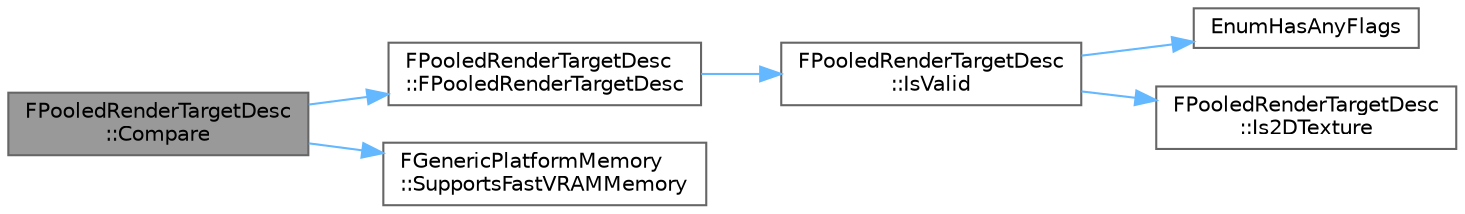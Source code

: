 digraph "FPooledRenderTargetDesc::Compare"
{
 // INTERACTIVE_SVG=YES
 // LATEX_PDF_SIZE
  bgcolor="transparent";
  edge [fontname=Helvetica,fontsize=10,labelfontname=Helvetica,labelfontsize=10];
  node [fontname=Helvetica,fontsize=10,shape=box,height=0.2,width=0.4];
  rankdir="LR";
  Node1 [id="Node000001",label="FPooledRenderTargetDesc\l::Compare",height=0.2,width=0.4,color="gray40", fillcolor="grey60", style="filled", fontcolor="black",tooltip="Comparison operator to test if a render target can be reused."];
  Node1 -> Node2 [id="edge1_Node000001_Node000002",color="steelblue1",style="solid",tooltip=" "];
  Node2 [id="Node000002",label="FPooledRenderTargetDesc\l::FPooledRenderTargetDesc",height=0.2,width=0.4,color="grey40", fillcolor="white", style="filled",URL="$df/dc6/structFPooledRenderTargetDesc.html#ad6e233ee21c3a3103d941ee92cf7f945",tooltip="Default constructor, use one of the factory functions below to make a valid description."];
  Node2 -> Node3 [id="edge2_Node000002_Node000003",color="steelblue1",style="solid",tooltip=" "];
  Node3 [id="Node000003",label="FPooledRenderTargetDesc\l::IsValid",height=0.2,width=0.4,color="grey40", fillcolor="white", style="filled",URL="$df/dc6/structFPooledRenderTargetDesc.html#a10c2f4fafb449e658d5c560ff77eedbc",tooltip=" "];
  Node3 -> Node4 [id="edge3_Node000003_Node000004",color="steelblue1",style="solid",tooltip=" "];
  Node4 [id="Node000004",label="EnumHasAnyFlags",height=0.2,width=0.4,color="grey40", fillcolor="white", style="filled",URL="$d8/de7/EnumClassFlags_8h.html#a584482cc5c314e3e8ea8d24c7adf9f6e",tooltip=" "];
  Node3 -> Node5 [id="edge4_Node000003_Node000005",color="steelblue1",style="solid",tooltip=" "];
  Node5 [id="Node000005",label="FPooledRenderTargetDesc\l::Is2DTexture",height=0.2,width=0.4,color="grey40", fillcolor="white", style="filled",URL="$df/dc6/structFPooledRenderTargetDesc.html#ace5d79f6421ab8ae527c80d66ceb5894",tooltip=" "];
  Node1 -> Node6 [id="edge5_Node000001_Node000006",color="steelblue1",style="solid",tooltip=" "];
  Node6 [id="Node000006",label="FGenericPlatformMemory\l::SupportsFastVRAMMemory",height=0.2,width=0.4,color="grey40", fillcolor="white", style="filled",URL="$d3/dfd/structFGenericPlatformMemory.html#a85d346f29949932a7e21f8c0e6f8c088",tooltip="Gets whether this platform supports Fast VRAM memory Ie, whether TexCreate_FastVRAM flags actually me..."];
}
